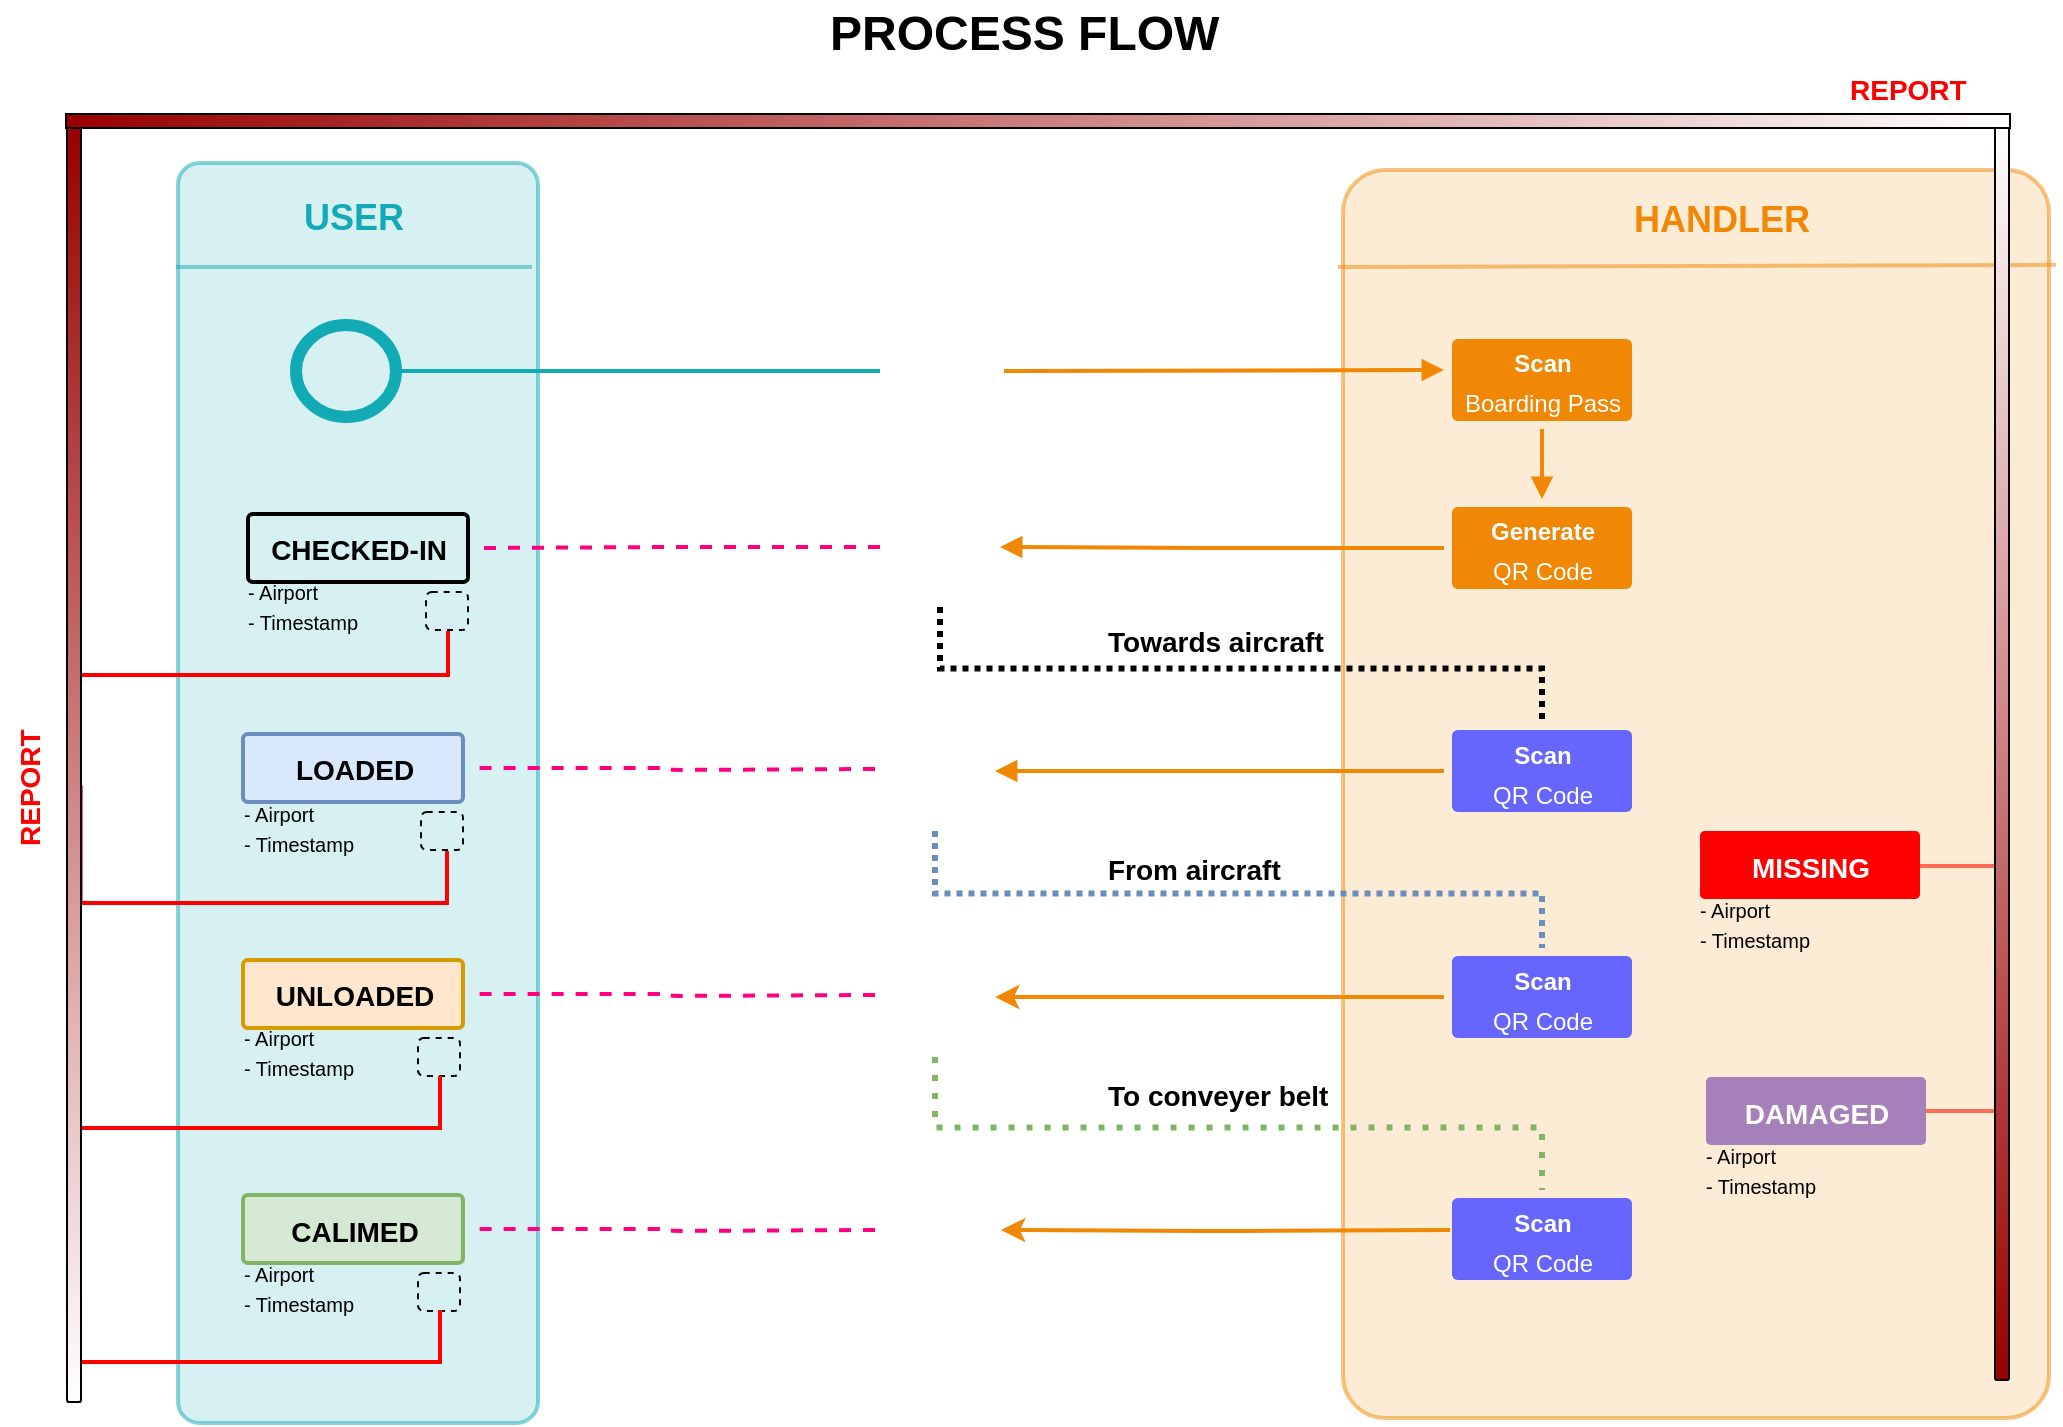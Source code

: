 <mxfile version="12.2.6" type="device" pages="1"><diagram id="alWn6k-aq_iFq4hgTjB2" name="Page-1"><mxGraphModel dx="-1552" dy="2027" grid="1" gridSize="10" guides="1" tooltips="1" connect="1" arrows="1" fold="1" page="1" pageScale="1" pageWidth="1169" pageHeight="827" math="0" shadow="0"><root><mxCell id="0"/><mxCell id="1" parent="0"/><mxCell id="n2uCzf9BtAq9mioOg3i6-161" value="" style="endArrow=none;html=1;strokeColor=#FF0000;strokeWidth=2;" edge="1" parent="1"><mxGeometry width="50" height="50" relative="1" as="geometry"><mxPoint x="3359" y="-1014.5" as="sourcePoint"/><mxPoint x="3407" y="-1014.5" as="targetPoint"/></mxGeometry></mxCell><mxCell id="n2uCzf9BtAq9mioOg3i6-160" value="" style="endArrow=none;html=1;strokeColor=#FF0000;strokeWidth=2;" edge="1" parent="1"><mxGeometry width="50" height="50" relative="1" as="geometry"><mxPoint x="3357" y="-1137" as="sourcePoint"/><mxPoint x="3407" y="-1137" as="targetPoint"/></mxGeometry></mxCell><mxCell id="n2uCzf9BtAq9mioOg3i6-1" value="" style="rounded=1;fillColor=#FAD7AC;strokeWidth=2;html=1;strokeColor=#F08705;arcSize=6;opacity=50;rotation=90;" vertex="1" parent="1"><mxGeometry x="2940" y="-1349.5" width="624" height="353" as="geometry"/></mxCell><mxCell id="n2uCzf9BtAq9mioOg3i6-2" value="" style="rounded=1;fillColor=#b0e3e6;strokeWidth=2;html=1;strokeColor=#12aab5;arcSize=6;opacity=50;rotation=90;" vertex="1" parent="1"><mxGeometry x="2268" y="-1263.5" width="630" height="180" as="geometry"/></mxCell><mxCell id="n2uCzf9BtAq9mioOg3i6-42" value="" style="shape=image;html=1;verticalAlign=top;verticalLabelPosition=bottom;labelBackgroundColor=#ffffff;imageAspect=0;aspect=fixed;image=https://cdn0.iconfinder.com/data/icons/blueberry/32/flag_mark_red.png;strokeColor=#000000;strokeWidth=2;fillColor=none;" vertex="1" parent="1"><mxGeometry x="2619.5" y="-1272.5" width="16" height="16" as="geometry"/></mxCell><mxCell id="n2uCzf9BtAq9mioOg3i6-64" value="" style="rounded=1;whiteSpace=wrap;html=1;shadow=0;dashed=1;labelBackgroundColor=none;strokeColor=#000000;strokeWidth=1;fillColor=none;" vertex="1" parent="1"><mxGeometry x="2617" y="-1274" width="21" height="19" as="geometry"/></mxCell><mxCell id="n2uCzf9BtAq9mioOg3i6-3" value="" style="edgeStyle=none;endArrow=none;startArrow=none;strokeWidth=2;html=1;strokeColor=#12aab5;fontColor=#0E8088;opacity=50;endFill=0;exitX=0.05;exitY=-0.011;exitDx=0;exitDy=0;exitPerimeter=0;" edge="1" parent="1"><mxGeometry x="2517.07" y="-1716.5" width="100" height="100" as="geometry"><mxPoint x="2492" y="-1436.5" as="sourcePoint"/><mxPoint x="2670" y="-1436.5" as="targetPoint"/></mxGeometry></mxCell><mxCell id="n2uCzf9BtAq9mioOg3i6-4" value="" style="edgeStyle=none;endArrow=none;startArrow=none;strokeWidth=2;html=1;strokeColor=#F08705;opacity=50;endFill=0;entryX=0.076;entryY=-0.01;entryDx=0;entryDy=0;entryPerimeter=0;" edge="1" parent="1" target="n2uCzf9BtAq9mioOg3i6-1"><mxGeometry x="3099" y="-1526.25" width="100" height="100" as="geometry"><mxPoint x="3073" y="-1436.5" as="sourcePoint"/><mxPoint x="3256.5" y="-1436.5" as="targetPoint"/></mxGeometry></mxCell><mxCell id="n2uCzf9BtAq9mioOg3i6-5" value="HANDLER" style="text;horizontal=0;fontSize=18;fontStyle=1;html=1;fontColor=#F08705;labelBackgroundColor=none;rotation=90;" vertex="1" parent="1"><mxGeometry x="3251" y="-1509.5" width="32" height="97" as="geometry"/></mxCell><mxCell id="n2uCzf9BtAq9mioOg3i6-6" value="&lt;div style=&quot;text-align: center&quot;&gt;&lt;span&gt;USER&lt;/span&gt;&lt;/div&gt;" style="text;horizontal=0;fontSize=18;fontStyle=1;html=1;fontColor=#12AAB5;labelBackgroundColor=none;rotation=90;" vertex="1" parent="1"><mxGeometry x="2565.5" y="-1490" width="35" height="58" as="geometry"/></mxCell><mxCell id="n2uCzf9BtAq9mioOg3i6-7" value="" style="shape=mxgraph.bpmn.shape;html=1;verticalLabelPosition=bottom;labelBackgroundColor=#ffffff;verticalAlign=top;perimeter=ellipsePerimeter;outline=end;symbol=general;fontFamily=Helvetica;fontSize=12;fontColor=#000000;align=center;strokeColor=#12AAB5;strokeWidth=2;fillColor=none;perimeterSpacing=6;" vertex="1" parent="1"><mxGeometry x="2552" y="-1407.5" width="50" height="46" as="geometry"/></mxCell><mxCell id="n2uCzf9BtAq9mioOg3i6-8" value="" style="edgeStyle=elbowEdgeStyle;elbow=horizontal;strokeWidth=2;html=1;strokeColor=#12AAB5;endArrow=none;endFill=0;entryX=0;entryY=0.5;entryDx=0;entryDy=0;exitX=0.903;exitY=0.5;exitDx=0;exitDy=0;exitPerimeter=0;" edge="1" parent="1" source="n2uCzf9BtAq9mioOg3i6-7" target="n2uCzf9BtAq9mioOg3i6-9"><mxGeometry x="1734" y="-2464" width="100" height="100" as="geometry"><mxPoint x="2614" y="-1384.5" as="sourcePoint"/><mxPoint x="2844" y="-1383.5" as="targetPoint"/></mxGeometry></mxCell><mxCell id="n2uCzf9BtAq9mioOg3i6-9" value="" style="shape=image;html=1;verticalAlign=top;verticalLabelPosition=bottom;labelBackgroundColor=#ffffff;imageAspect=0;aspect=fixed;image=https://cdn2.iconfinder.com/data/icons/ballicons-2-free/100/luggage-128.png" vertex="1" parent="1"><mxGeometry x="2844" y="-1414.5" width="60" height="60" as="geometry"/></mxCell><mxCell id="n2uCzf9BtAq9mioOg3i6-10" value="" style="edgeStyle=none;strokeWidth=2;html=1;strokeColor=#F08705;endArrow=block;endFill=1;entryX=0;entryY=0.5;entryDx=0;entryDy=0;" edge="1" parent="1"><mxGeometry x="2683" y="-1504.5" width="100" height="100" as="geometry"><mxPoint x="2906" y="-1384.5" as="sourcePoint"/><mxPoint x="3126" y="-1385" as="targetPoint"/></mxGeometry></mxCell><mxCell id="n2uCzf9BtAq9mioOg3i6-18" value="" style="edgeStyle=orthogonalEdgeStyle;rounded=1;orthogonalLoop=1;jettySize=auto;html=1;endArrow=block;endFill=1;strokeColor=#F08705;strokeWidth=2;" edge="1" parent="1" source="n2uCzf9BtAq9mioOg3i6-12" target="n2uCzf9BtAq9mioOg3i6-16"><mxGeometry relative="1" as="geometry"/></mxCell><mxCell id="n2uCzf9BtAq9mioOg3i6-12" value="&lt;font style=&quot;font-size: 12px&quot;&gt;&lt;b&gt;Scan&lt;/b&gt;&lt;br&gt;Boarding Pass&lt;/font&gt;" style="rounded=1;fillColor=#f08705;strokeWidth=2;html=1;strokeColor=none;fontColor=#FFFFFF;fontSize=16;arcSize=7;perimeterSpacing=4;" vertex="1" parent="1"><mxGeometry x="3130" y="-1400.5" width="90" height="41" as="geometry"/></mxCell><mxCell id="n2uCzf9BtAq9mioOg3i6-13" value="" style="shape=image;html=1;verticalAlign=top;verticalLabelPosition=bottom;labelBackgroundColor=#ffffff;imageAspect=0;aspect=fixed;image=https://cdn1.iconfinder.com/data/icons/travel-line-good-life/512/boarding_pass-128.png;strokeWidth=2;" vertex="1" parent="1"><mxGeometry x="3154" y="-1440.5" width="42" height="42" as="geometry"/></mxCell><mxCell id="n2uCzf9BtAq9mioOg3i6-14" value="" style="shape=image;html=1;verticalAlign=top;verticalLabelPosition=bottom;labelBackgroundColor=#ffffff;imageAspect=0;aspect=fixed;image=https://cdn0.iconfinder.com/data/icons/google-material-design-3-0/48/ic_flight_takeoff_48px-128.png;strokeWidth=2;" vertex="1" parent="1"><mxGeometry x="3225" y="-1401" width="20" height="20" as="geometry"/></mxCell><mxCell id="n2uCzf9BtAq9mioOg3i6-15" value="" style="shape=image;html=1;verticalAlign=top;verticalLabelPosition=bottom;labelBackgroundColor=#ffffff;imageAspect=0;aspect=fixed;image=https://cdn0.iconfinder.com/data/icons/glyphpack/85/info-alt-128.png;strokeWidth=2;" vertex="1" parent="1"><mxGeometry x="3226" y="-1376.5" width="16" height="16" as="geometry"/></mxCell><mxCell id="n2uCzf9BtAq9mioOg3i6-20" value="" style="edgeStyle=orthogonalEdgeStyle;rounded=1;orthogonalLoop=1;jettySize=auto;html=1;endArrow=block;endFill=1;strokeColor=#F08705;strokeWidth=2;entryX=1;entryY=0.5;entryDx=0;entryDy=0;" edge="1" parent="1" source="n2uCzf9BtAq9mioOg3i6-16" target="n2uCzf9BtAq9mioOg3i6-21"><mxGeometry relative="1" as="geometry"><mxPoint x="3054" y="-1296" as="targetPoint"/></mxGeometry></mxCell><mxCell id="n2uCzf9BtAq9mioOg3i6-16" value="&lt;font style=&quot;font-size: 12px&quot;&gt;&lt;b&gt;Generate&lt;/b&gt;&lt;br&gt;QR Code&lt;/font&gt;" style="rounded=1;fillColor=#f08705;strokeWidth=2;html=1;strokeColor=none;fontColor=#FFFFFF;fontSize=16;arcSize=7;perimeterSpacing=4;" vertex="1" parent="1"><mxGeometry x="3130" y="-1316.5" width="90" height="41" as="geometry"/></mxCell><mxCell id="n2uCzf9BtAq9mioOg3i6-17" value="" style="shape=image;html=1;verticalAlign=top;verticalLabelPosition=bottom;labelBackgroundColor=#ffffff;imageAspect=0;aspect=fixed;image=https://cdn1.iconfinder.com/data/icons/windows8_icons_iconpharm/26/qr_code.png;strokeWidth=2;" vertex="1" parent="1"><mxGeometry x="3225" y="-1308.5" width="22" height="22" as="geometry"/></mxCell><mxCell id="n2uCzf9BtAq9mioOg3i6-33" value="" style="edgeStyle=orthogonalEdgeStyle;rounded=1;orthogonalLoop=1;jettySize=auto;html=1;endArrow=none;endFill=0;strokeColor=#FF0080;strokeWidth=2;entryX=1;entryY=0.5;entryDx=0;entryDy=0;dashed=1;" edge="1" parent="1" source="n2uCzf9BtAq9mioOg3i6-21" target="n2uCzf9BtAq9mioOg3i6-35"><mxGeometry relative="1" as="geometry"><mxPoint x="2633" y="-1295.5" as="targetPoint"/></mxGeometry></mxCell><mxCell id="n2uCzf9BtAq9mioOg3i6-71" value="" style="rounded=0;orthogonalLoop=1;jettySize=auto;html=1;dashed=1;endArrow=none;endFill=0;strokeWidth=3;entryX=0.5;entryY=0;entryDx=0;entryDy=0;exitX=0.5;exitY=1;exitDx=0;exitDy=0;edgeStyle=orthogonalEdgeStyle;dashPattern=1 1;" edge="1" parent="1" source="n2uCzf9BtAq9mioOg3i6-21" target="n2uCzf9BtAq9mioOg3i6-68"><mxGeometry relative="1" as="geometry"><mxPoint x="2874" y="-1185.5" as="targetPoint"/></mxGeometry></mxCell><mxCell id="n2uCzf9BtAq9mioOg3i6-21" value="" style="shape=image;html=1;verticalAlign=top;verticalLabelPosition=bottom;labelBackgroundColor=#ffffff;imageAspect=0;aspect=fixed;image=https://cdn2.iconfinder.com/data/icons/ballicons-2-free/100/luggage-128.png" vertex="1" parent="1"><mxGeometry x="2844" y="-1326.5" width="60" height="60" as="geometry"/></mxCell><mxCell id="n2uCzf9BtAq9mioOg3i6-22" value="" style="shape=image;html=1;verticalAlign=top;verticalLabelPosition=bottom;labelBackgroundColor=#ffffff;imageAspect=0;aspect=fixed;image=https://cdn1.iconfinder.com/data/icons/windows8_icons_iconpharm/26/qr_code.png;strokeWidth=2;" vertex="1" parent="1"><mxGeometry x="2877" y="-1299.5" width="14" height="14" as="geometry"/></mxCell><mxCell id="n2uCzf9BtAq9mioOg3i6-30" value="" style="shape=image;html=1;verticalAlign=top;verticalLabelPosition=bottom;labelBackgroundColor=#ffffff;imageAspect=0;aspect=fixed;image=https://cdn2.iconfinder.com/data/icons/weather-blue-filled-line/32/weather_Flash_lightning_thunder_bolt_Electricity_storm-128.png;strokeWidth=2;fillColor=none;" vertex="1" parent="1"><mxGeometry x="2830" y="-1331.5" width="23" height="23" as="geometry"/></mxCell><mxCell id="n2uCzf9BtAq9mioOg3i6-35" value="&lt;font color=&quot;#000000&quot; style=&quot;font-size: 14px&quot;&gt;&lt;b&gt;CHECKED-IN&lt;/b&gt;&lt;/font&gt;" style="rounded=1;fillColor=none;strokeWidth=2;html=1;strokeColor=#000000;fontColor=#FFFFFF;fontSize=16;arcSize=7;perimeterSpacing=4;" vertex="1" parent="1"><mxGeometry x="2528" y="-1313" width="110" height="34" as="geometry"/></mxCell><mxCell id="n2uCzf9BtAq9mioOg3i6-36" value="" style="shape=image;html=1;verticalAlign=top;verticalLabelPosition=bottom;labelBackgroundColor=#ffffff;imageAspect=0;aspect=fixed;image=https://cdn2.iconfinder.com/data/icons/weather-blue-filled-line/32/weather_Flash_lightning_thunder_bolt_Electricity_storm-128.png;strokeWidth=2;fillColor=none;" vertex="1" parent="1"><mxGeometry x="2571.5" y="-1336" width="23" height="23" as="geometry"/></mxCell><mxCell id="n2uCzf9BtAq9mioOg3i6-37" value="" style="shape=image;html=1;verticalAlign=top;verticalLabelPosition=bottom;labelBackgroundColor=#ffffff;imageAspect=0;aspect=fixed;image=https://cdn1.iconfinder.com/data/icons/twitter-ui-colored/48/JD-24-128.png;strokeColor=#000000;strokeWidth=2;fillColor=none;" vertex="1" parent="1"><mxGeometry x="2513" y="-1333.5" width="33" height="33" as="geometry"/></mxCell><mxCell id="n2uCzf9BtAq9mioOg3i6-39" value="&lt;span style=&quot;font-size: 10px&quot;&gt;- Airport&lt;/span&gt;&lt;br&gt;&lt;span style=&quot;font-size: 10px&quot;&gt;- Timestamp&lt;/span&gt;" style="text;html=1;strokeColor=none;fillColor=none;align=left;verticalAlign=middle;whiteSpace=wrap;rounded=0;labelBackgroundColor=none;" vertex="1" parent="1"><mxGeometry x="2526" y="-1278.5" width="62" height="23" as="geometry"/></mxCell><mxCell id="n2uCzf9BtAq9mioOg3i6-68" value="&lt;font style=&quot;font-size: 12px&quot;&gt;&lt;b&gt;Scan&lt;/b&gt;&lt;br&gt;QR Code&lt;/font&gt;" style="rounded=1;fillColor=#6666FF;strokeWidth=2;html=1;strokeColor=none;fontColor=#FFFFFF;fontSize=16;arcSize=7;perimeterSpacing=4;" vertex="1" parent="1"><mxGeometry x="3130" y="-1205" width="90" height="41" as="geometry"/></mxCell><mxCell id="n2uCzf9BtAq9mioOg3i6-69" value="" style="shape=image;html=1;verticalAlign=top;verticalLabelPosition=bottom;labelBackgroundColor=#ffffff;imageAspect=0;aspect=fixed;image=https://cdn1.iconfinder.com/data/icons/windows8_icons_iconpharm/26/qr_code.png;strokeWidth=2;" vertex="1" parent="1"><mxGeometry x="3223" y="-1195.5" width="22" height="22" as="geometry"/></mxCell><mxCell id="n2uCzf9BtAq9mioOg3i6-72" value="" style="edgeStyle=orthogonalEdgeStyle;rounded=1;orthogonalLoop=1;jettySize=auto;html=1;endArrow=block;endFill=1;strokeColor=#F08705;strokeWidth=2;entryX=1;entryY=0.5;entryDx=0;entryDy=0;exitX=0;exitY=0.5;exitDx=0;exitDy=0;" edge="1" parent="1" target="n2uCzf9BtAq9mioOg3i6-73" source="n2uCzf9BtAq9mioOg3i6-68"><mxGeometry relative="1" as="geometry"><mxPoint x="3123.5" y="-1184.5" as="sourcePoint"/><mxPoint x="3051.5" y="-1185" as="targetPoint"/></mxGeometry></mxCell><mxCell id="n2uCzf9BtAq9mioOg3i6-89" value="" style="edgeStyle=orthogonalEdgeStyle;rounded=0;orthogonalLoop=1;jettySize=auto;html=1;dashed=1;dashPattern=1 1;endArrow=none;endFill=0;strokeColor=#6c8ebf;strokeWidth=3;entryX=0.5;entryY=0;entryDx=0;entryDy=0;exitX=0.5;exitY=1;exitDx=0;exitDy=0;fillColor=#dae8fc;" edge="1" parent="1" source="n2uCzf9BtAq9mioOg3i6-73" target="n2uCzf9BtAq9mioOg3i6-86"><mxGeometry relative="1" as="geometry"><mxPoint x="2871.5" y="-1076.5" as="targetPoint"/></mxGeometry></mxCell><mxCell id="n2uCzf9BtAq9mioOg3i6-73" value="" style="shape=image;html=1;verticalAlign=top;verticalLabelPosition=bottom;labelBackgroundColor=#ffffff;imageAspect=0;aspect=fixed;image=https://cdn2.iconfinder.com/data/icons/ballicons-2-free/100/luggage-128.png" vertex="1" parent="1"><mxGeometry x="2841.5" y="-1214.5" width="60" height="60" as="geometry"/></mxCell><mxCell id="n2uCzf9BtAq9mioOg3i6-74" value="" style="shape=image;html=1;verticalAlign=top;verticalLabelPosition=bottom;labelBackgroundColor=#ffffff;imageAspect=0;aspect=fixed;image=https://cdn1.iconfinder.com/data/icons/windows8_icons_iconpharm/26/qr_code.png;strokeWidth=2;" vertex="1" parent="1"><mxGeometry x="2874" y="-1187.5" width="14" height="14" as="geometry"/></mxCell><mxCell id="n2uCzf9BtAq9mioOg3i6-75" value="" style="shape=image;html=1;verticalAlign=top;verticalLabelPosition=bottom;labelBackgroundColor=#ffffff;imageAspect=0;aspect=fixed;image=https://cdn2.iconfinder.com/data/icons/weather-blue-filled-line/32/weather_Flash_lightning_thunder_bolt_Electricity_storm-128.png;strokeWidth=2;fillColor=none;" vertex="1" parent="1"><mxGeometry x="2830" y="-1228" width="23" height="23" as="geometry"/></mxCell><mxCell id="n2uCzf9BtAq9mioOg3i6-76" value="" style="rounded=1;whiteSpace=wrap;html=1;shadow=0;dashed=1;labelBackgroundColor=none;strokeColor=#000000;strokeWidth=1;fillColor=none;" vertex="1" parent="1"><mxGeometry x="2614.5" y="-1164" width="21" height="19" as="geometry"/></mxCell><mxCell id="n2uCzf9BtAq9mioOg3i6-77" value="" style="edgeStyle=orthogonalEdgeStyle;rounded=1;orthogonalLoop=1;jettySize=auto;html=1;endArrow=none;endFill=0;strokeColor=#FF0080;strokeWidth=2;entryX=1;entryY=0.5;entryDx=0;entryDy=0;dashed=1;" edge="1" parent="1" target="n2uCzf9BtAq9mioOg3i6-78"><mxGeometry relative="1" as="geometry"><mxPoint x="2841.5" y="-1185.5" as="sourcePoint"/><mxPoint x="2630.5" y="-1185.5" as="targetPoint"/></mxGeometry></mxCell><mxCell id="n2uCzf9BtAq9mioOg3i6-78" value="&lt;font color=&quot;#000000&quot; style=&quot;font-size: 14px&quot;&gt;&lt;b&gt;LOADED&lt;/b&gt;&lt;/font&gt;" style="rounded=1;fillColor=#dae8fc;strokeWidth=2;html=1;strokeColor=#6c8ebf;fontSize=16;arcSize=7;perimeterSpacing=4;" vertex="1" parent="1"><mxGeometry x="2525.5" y="-1203" width="110" height="34" as="geometry"/></mxCell><mxCell id="n2uCzf9BtAq9mioOg3i6-79" value="" style="shape=image;html=1;verticalAlign=top;verticalLabelPosition=bottom;labelBackgroundColor=#ffffff;imageAspect=0;aspect=fixed;image=https://cdn1.iconfinder.com/data/icons/twitter-ui-colored/48/JD-24-128.png;strokeColor=#000000;strokeWidth=2;fillColor=none;" vertex="1" parent="1"><mxGeometry x="2510.5" y="-1223.5" width="33" height="33" as="geometry"/></mxCell><mxCell id="n2uCzf9BtAq9mioOg3i6-80" value="&lt;span style=&quot;font-size: 10px&quot;&gt;- Airport&lt;/span&gt;&lt;br&gt;&lt;span style=&quot;font-size: 10px&quot;&gt;- Timestamp&lt;/span&gt;" style="text;html=1;strokeColor=none;fillColor=none;align=left;verticalAlign=middle;whiteSpace=wrap;rounded=0;labelBackgroundColor=none;" vertex="1" parent="1"><mxGeometry x="2523.5" y="-1167.5" width="62" height="23" as="geometry"/></mxCell><mxCell id="n2uCzf9BtAq9mioOg3i6-81" value="" style="shape=image;html=1;verticalAlign=top;verticalLabelPosition=bottom;labelBackgroundColor=#ffffff;imageAspect=0;aspect=fixed;image=https://cdn2.iconfinder.com/data/icons/weather-blue-filled-line/32/weather_Flash_lightning_thunder_bolt_Electricity_storm-128.png;strokeWidth=2;fillColor=none;" vertex="1" parent="1"><mxGeometry x="2571.5" y="-1227" width="23" height="23" as="geometry"/></mxCell><mxCell id="n2uCzf9BtAq9mioOg3i6-83" value="" style="shape=image;html=1;verticalAlign=top;verticalLabelPosition=bottom;labelBackgroundColor=#ffffff;imageAspect=0;aspect=fixed;image=https://cdn0.iconfinder.com/data/icons/blueberry/32/flag_mark_red.png;strokeColor=#000000;strokeWidth=2;fillColor=none;" vertex="1" parent="1"><mxGeometry x="2617" y="-1161" width="16" height="16" as="geometry"/></mxCell><mxCell id="n2uCzf9BtAq9mioOg3i6-98" value="" style="edgeStyle=orthogonalEdgeStyle;rounded=1;orthogonalLoop=1;jettySize=auto;html=1;endArrow=classic;endFill=1;strokeColor=#F08705;strokeWidth=2;entryX=1;entryY=0.5;entryDx=0;entryDy=0;" edge="1" parent="1" source="n2uCzf9BtAq9mioOg3i6-86" target="n2uCzf9BtAq9mioOg3i6-94"><mxGeometry relative="1" as="geometry"><mxPoint x="3054" y="-1071.5" as="targetPoint"/></mxGeometry></mxCell><mxCell id="n2uCzf9BtAq9mioOg3i6-86" value="&lt;font style=&quot;font-size: 12px&quot;&gt;&lt;b&gt;Scan&lt;/b&gt;&lt;br&gt;QR Code&lt;/font&gt;" style="rounded=1;fillColor=#6666FF;strokeWidth=2;html=1;strokeColor=none;fontColor=#FFFFFF;fontSize=16;arcSize=7;perimeterSpacing=4;" vertex="1" parent="1"><mxGeometry x="3130" y="-1092" width="90" height="41" as="geometry"/></mxCell><mxCell id="n2uCzf9BtAq9mioOg3i6-118" value="&lt;font style=&quot;font-size: 12px&quot;&gt;&lt;b&gt;Scan&lt;/b&gt;&lt;br&gt;QR Code&lt;/font&gt;" style="rounded=1;fillColor=#6666FF;strokeWidth=2;html=1;strokeColor=none;fontColor=#FFFFFF;fontSize=16;arcSize=7;perimeterSpacing=4;" vertex="1" parent="1"><mxGeometry x="3130" y="-971" width="90" height="41" as="geometry"/></mxCell><mxCell id="n2uCzf9BtAq9mioOg3i6-87" value="" style="shape=image;html=1;verticalAlign=top;verticalLabelPosition=bottom;labelBackgroundColor=#ffffff;imageAspect=0;aspect=fixed;image=https://cdn1.iconfinder.com/data/icons/windows8_icons_iconpharm/26/qr_code.png;strokeWidth=2;" vertex="1" parent="1"><mxGeometry x="3223" y="-1082.5" width="22" height="22" as="geometry"/></mxCell><mxCell id="n2uCzf9BtAq9mioOg3i6-93" value="&lt;span style=&quot;color: rgba(0 , 0 , 0 , 0) ; font-family: monospace ; font-size: 0px&quot;&gt;%3CmxGraphModel%3E%3Croot%3E%3CmxCell%20id%3D%220%22%2F%3E%3CmxCell%20id%3D%221%22%20parent%3D%220%22%2F%3E%3CmxCell%20id%3D%222%22%20value%3D%22%22%20style%3D%22shape%3Dimage%3Bhtml%3D1%3BverticalAlign%3Dtop%3BverticalLabelPosition%3Dbottom%3BlabelBackgroundColor%3D%23ffffff%3BimageAspect%3D0%3Baspect%3Dfixed%3Bimage%3Dhttps%3A%2F%2Fcdn2.iconfinder.com%2Fdata%2Ficons%2Fballicons-2-free%2F100%2Fluggage-128.png%22%20vertex%3D%221%22%20parent%3D%221%22%3E%3CmxGeometry%20x%3D%222861.5%22%20y%3D%22-850%22%20width%3D%2260%22%20height%3D%2260%22%20as%3D%22geometry%22%2F%3E%3C%2FmxCell%3E%3CmxCell%20id%3D%223%22%20value%3D%22%22%20style%3D%22shape%3Dimage%3Bhtml%3D1%3BverticalAlign%3Dtop%3BverticalLabelPosition%3Dbottom%3BlabelBackgroundColor%3D%23ffffff%3BimageAspect%3D0%3Baspect%3Dfixed%3Bimage%3Dhttps%3A%2F%2Fcdn1.iconfinder.com%2Fdata%2Ficons%2Fwindows8_icons_iconpharm%2F26%2Fqr_code.png%3BstrokeWidth%3D2%3B%22%20vertex%3D%221%22%20parent%3D%221%22%3E%3CmxGeometry%20x%3D%222894%22%20y%3D%22-823%22%20width%3D%2214%22%20height%3D%2214%22%20as%3D%22geometry%22%2F%3E%3C%2FmxCell%3E%3CmxCell%20id%3D%224%22%20value%3D%22%22%20style%3D%22shape%3Dimage%3Bhtml%3D1%3BverticalAlign%3Dtop%3BverticalLabelPosition%3Dbottom%3BlabelBackgroundColor%3D%23ffffff%3BimageAspect%3D0%3Baspect%3Dfixed%3Bimage%3Dhttps%3A%2F%2Fcdn2.iconfinder.com%2Fdata%2Ficons%2Fweather-blue-filled-line%2F32%2Fweather_Flash_lightning_thunder_bolt_Electricity_storm-128.png%3BstrokeWidth%3D2%3BfillColor%3Dnone%3B%22%20vertex%3D%221%22%20parent%3D%221%22%3E%3CmxGeometry%20x%3D%222850%22%20y%3D%22-861.5%22%20width%3D%2223%22%20height%3D%2223%22%20as%3D%22geometry%22%2F%3E%3C%2FmxCell%3E%3C%2Froot%3E%3C%2FmxGraphModel%3E&lt;/span&gt;" style="text;html=1;resizable=0;points=[];autosize=1;align=left;verticalAlign=top;spacingTop=-4;" vertex="1" parent="1"><mxGeometry x="2835" y="-1055.5" width="20" height="20" as="geometry"/></mxCell><mxCell id="n2uCzf9BtAq9mioOg3i6-94" value="" style="shape=image;html=1;verticalAlign=top;verticalLabelPosition=bottom;labelBackgroundColor=#ffffff;imageAspect=0;aspect=fixed;image=https://cdn2.iconfinder.com/data/icons/ballicons-2-free/100/luggage-128.png" vertex="1" parent="1"><mxGeometry x="2841.5" y="-1101.5" width="60" height="60" as="geometry"/></mxCell><mxCell id="n2uCzf9BtAq9mioOg3i6-95" value="" style="shape=image;html=1;verticalAlign=top;verticalLabelPosition=bottom;labelBackgroundColor=#ffffff;imageAspect=0;aspect=fixed;image=https://cdn1.iconfinder.com/data/icons/windows8_icons_iconpharm/26/qr_code.png;strokeWidth=2;" vertex="1" parent="1"><mxGeometry x="2874" y="-1075.5" width="14" height="14" as="geometry"/></mxCell><mxCell id="n2uCzf9BtAq9mioOg3i6-96" value="" style="shape=image;html=1;verticalAlign=top;verticalLabelPosition=bottom;labelBackgroundColor=#ffffff;imageAspect=0;aspect=fixed;image=https://cdn2.iconfinder.com/data/icons/weather-blue-filled-line/32/weather_Flash_lightning_thunder_bolt_Electricity_storm-128.png;strokeWidth=2;fillColor=none;" vertex="1" parent="1"><mxGeometry x="2832" y="-1114" width="23" height="23" as="geometry"/></mxCell><mxCell id="n2uCzf9BtAq9mioOg3i6-100" value="" style="edgeStyle=orthogonalEdgeStyle;rounded=1;orthogonalLoop=1;jettySize=auto;html=1;endArrow=none;endFill=0;strokeColor=#FF0080;strokeWidth=2;entryX=1;entryY=0.5;entryDx=0;entryDy=0;dashed=1;" edge="1" parent="1" target="n2uCzf9BtAq9mioOg3i6-101"><mxGeometry relative="1" as="geometry"><mxPoint x="2841.5" y="-1072.5" as="sourcePoint"/><mxPoint x="2630.5" y="-1072.5" as="targetPoint"/></mxGeometry></mxCell><mxCell id="n2uCzf9BtAq9mioOg3i6-101" value="&lt;font color=&quot;#000000&quot; style=&quot;font-size: 14px&quot;&gt;&lt;b&gt;UNLOADED&lt;/b&gt;&lt;/font&gt;" style="rounded=1;fillColor=#ffe6cc;strokeWidth=2;html=1;strokeColor=#d79b00;fontSize=16;arcSize=7;perimeterSpacing=4;" vertex="1" parent="1"><mxGeometry x="2525.5" y="-1090" width="110" height="34" as="geometry"/></mxCell><mxCell id="n2uCzf9BtAq9mioOg3i6-102" value="" style="shape=image;html=1;verticalAlign=top;verticalLabelPosition=bottom;labelBackgroundColor=#ffffff;imageAspect=0;aspect=fixed;image=https://cdn1.iconfinder.com/data/icons/twitter-ui-colored/48/JD-24-128.png;strokeColor=#000000;strokeWidth=2;fillColor=none;" vertex="1" parent="1"><mxGeometry x="2510.5" y="-1110.5" width="33" height="33" as="geometry"/></mxCell><mxCell id="n2uCzf9BtAq9mioOg3i6-103" value="&lt;span style=&quot;font-size: 10px&quot;&gt;- Airport&lt;/span&gt;&lt;br&gt;&lt;span style=&quot;font-size: 10px&quot;&gt;- Timestamp&lt;/span&gt;" style="text;html=1;strokeColor=none;fillColor=none;align=left;verticalAlign=middle;whiteSpace=wrap;rounded=0;labelBackgroundColor=none;" vertex="1" parent="1"><mxGeometry x="2523.5" y="-1055.5" width="62" height="23" as="geometry"/></mxCell><mxCell id="n2uCzf9BtAq9mioOg3i6-104" value="" style="shape=image;html=1;verticalAlign=top;verticalLabelPosition=bottom;labelBackgroundColor=#ffffff;imageAspect=0;aspect=fixed;image=https://cdn0.iconfinder.com/data/icons/blueberry/32/flag_mark_red.png;strokeColor=#000000;strokeWidth=2;fillColor=none;" vertex="1" parent="1"><mxGeometry x="2617" y="-1048" width="16" height="16" as="geometry"/></mxCell><mxCell id="n2uCzf9BtAq9mioOg3i6-105" value="" style="rounded=1;whiteSpace=wrap;html=1;shadow=0;dashed=1;labelBackgroundColor=none;strokeColor=#000000;strokeWidth=1;fillColor=none;" vertex="1" parent="1"><mxGeometry x="2613" y="-1051" width="21" height="19" as="geometry"/></mxCell><mxCell id="n2uCzf9BtAq9mioOg3i6-106" value="" style="shape=image;html=1;verticalAlign=top;verticalLabelPosition=bottom;labelBackgroundColor=#ffffff;imageAspect=0;aspect=fixed;image=https://cdn2.iconfinder.com/data/icons/weather-blue-filled-line/32/weather_Flash_lightning_thunder_bolt_Electricity_storm-128.png;strokeWidth=2;fillColor=none;" vertex="1" parent="1"><mxGeometry x="2569" y="-1113" width="23" height="23" as="geometry"/></mxCell><mxCell id="n2uCzf9BtAq9mioOg3i6-107" value="&lt;b&gt;&lt;font style=&quot;font-size: 14px&quot;&gt;Towards aircraft&lt;/font&gt;&lt;/b&gt;" style="text;html=1;resizable=0;points=[];autosize=1;align=left;verticalAlign=top;spacingTop=-4;strokeColor=none;" vertex="1" parent="1"><mxGeometry x="2956" y="-1260" width="120" height="20" as="geometry"/></mxCell><mxCell id="n2uCzf9BtAq9mioOg3i6-110" value="&lt;font style=&quot;font-size: 14px&quot;&gt;&lt;b&gt;From aircraft&lt;/b&gt;&lt;/font&gt;" style="text;html=1;resizable=0;points=[];autosize=1;align=left;verticalAlign=top;spacingTop=-4;strokeWidth=2;" vertex="1" parent="1"><mxGeometry x="2956" y="-1146.5" width="100" height="20" as="geometry"/></mxCell><mxCell id="n2uCzf9BtAq9mioOg3i6-111" value="" style="shape=image;html=1;verticalAlign=top;verticalLabelPosition=bottom;labelBackgroundColor=#ffffff;imageAspect=0;aspect=fixed;image=https://cdn0.iconfinder.com/data/icons/google-material-design-3-0/48/ic_flight_takeoff_48px-128.png;strokeWidth=2;" vertex="1" parent="1"><mxGeometry x="2894" y="-1223" width="20" height="20" as="geometry"/></mxCell><mxCell id="n2uCzf9BtAq9mioOg3i6-112" value="" style="shape=image;html=1;verticalAlign=top;verticalLabelPosition=bottom;labelBackgroundColor=#ffffff;imageAspect=0;aspect=fixed;image=https://cdn4.iconfinder.com/data/icons/aiga-symbol-signs/612/aiga_air_transportation_bg-128.png;shadow=0;dashed=1;strokeColor=#000000;strokeWidth=1;fillColor=none;" vertex="1" parent="1"><mxGeometry x="2904" y="-1328.5" width="20" height="20" as="geometry"/></mxCell><mxCell id="n2uCzf9BtAq9mioOg3i6-113" value="" style="shape=image;html=1;verticalAlign=top;verticalLabelPosition=bottom;labelBackgroundColor=#ffffff;imageAspect=0;aspect=fixed;image=https://cdn4.iconfinder.com/data/icons/aiga-symbol-signs/612/aiga_air_transportation_bg-128.png;shadow=0;dashed=1;strokeColor=#000000;strokeWidth=1;fillColor=none;" vertex="1" parent="1"><mxGeometry x="2904" y="-1422.5" width="20" height="20" as="geometry"/></mxCell><mxCell id="n2uCzf9BtAq9mioOg3i6-115" value="" style="shape=image;html=1;verticalAlign=top;verticalLabelPosition=bottom;labelBackgroundColor=#ffffff;imageAspect=0;aspect=fixed;image=https://cdn0.iconfinder.com/data/icons/google-material-design-3-0/48/ic_flight_land_48px-128.png;shadow=0;dashed=1;strokeColor=#000000;strokeWidth=1;fillColor=none;" vertex="1" parent="1"><mxGeometry x="2894" y="-1111.5" width="20" height="20" as="geometry"/></mxCell><mxCell id="n2uCzf9BtAq9mioOg3i6-120" value="" style="shape=image;html=1;verticalAlign=top;verticalLabelPosition=bottom;labelBackgroundColor=#ffffff;imageAspect=0;aspect=fixed;image=https://cdn1.iconfinder.com/data/icons/windows8_icons_iconpharm/26/qr_code.png;strokeWidth=2;" vertex="1" parent="1"><mxGeometry x="3224" y="-961.5" width="22" height="22" as="geometry"/></mxCell><mxCell id="n2uCzf9BtAq9mioOg3i6-117" value="" style="edgeStyle=orthogonalEdgeStyle;orthogonalLoop=1;jettySize=auto;html=1;endArrow=none;endFill=0;strokeColor=#82b366;strokeWidth=3;entryX=0.5;entryY=0;entryDx=0;entryDy=0;exitX=0.5;exitY=1;exitDx=0;exitDy=0;dashed=1;dashPattern=1 2;fillColor=#d5e8d4;rounded=0;" edge="1" parent="1" source="n2uCzf9BtAq9mioOg3i6-94" target="n2uCzf9BtAq9mioOg3i6-118"><mxGeometry relative="1" as="geometry"><mxPoint x="2871.5" y="-961.5" as="targetPoint"/></mxGeometry></mxCell><mxCell id="n2uCzf9BtAq9mioOg3i6-121" value="" style="edgeStyle=orthogonalEdgeStyle;rounded=1;orthogonalLoop=1;jettySize=auto;html=1;endArrow=classic;endFill=1;strokeColor=#F08705;strokeWidth=2;entryX=1;entryY=0.5;entryDx=0;entryDy=0;" edge="1" parent="1" target="n2uCzf9BtAq9mioOg3i6-122"><mxGeometry relative="1" as="geometry"><mxPoint x="3129" y="-955" as="sourcePoint"/><mxPoint x="3057" y="-955" as="targetPoint"/></mxGeometry></mxCell><mxCell id="n2uCzf9BtAq9mioOg3i6-122" value="" style="shape=image;html=1;verticalAlign=top;verticalLabelPosition=bottom;labelBackgroundColor=#ffffff;imageAspect=0;aspect=fixed;image=https://cdn2.iconfinder.com/data/icons/ballicons-2-free/100/luggage-128.png" vertex="1" parent="1"><mxGeometry x="2844.5" y="-985" width="60" height="60" as="geometry"/></mxCell><mxCell id="n2uCzf9BtAq9mioOg3i6-123" value="" style="shape=image;html=1;verticalAlign=top;verticalLabelPosition=bottom;labelBackgroundColor=#ffffff;imageAspect=0;aspect=fixed;image=https://cdn1.iconfinder.com/data/icons/windows8_icons_iconpharm/26/qr_code.png;strokeWidth=2;" vertex="1" parent="1"><mxGeometry x="2877" y="-959" width="14" height="14" as="geometry"/></mxCell><mxCell id="n2uCzf9BtAq9mioOg3i6-124" value="" style="shape=image;html=1;verticalAlign=top;verticalLabelPosition=bottom;labelBackgroundColor=#ffffff;imageAspect=0;aspect=fixed;image=https://cdn2.iconfinder.com/data/icons/weather-blue-filled-line/32/weather_Flash_lightning_thunder_bolt_Electricity_storm-128.png;strokeWidth=2;fillColor=none;" vertex="1" parent="1"><mxGeometry x="2835" y="-997.5" width="23" height="23" as="geometry"/></mxCell><mxCell id="n2uCzf9BtAq9mioOg3i6-125" value="" style="shape=image;html=1;verticalAlign=top;verticalLabelPosition=bottom;labelBackgroundColor=#ffffff;imageAspect=0;aspect=fixed;image=https://cdn4.iconfinder.com/data/icons/aiga-symbol-signs/612/aiga_air_transportation_bg-128.png;shadow=0;dashed=1;strokeColor=#000000;strokeWidth=1;fillColor=none;" vertex="1" parent="1"><mxGeometry x="2904" y="-988" width="20" height="20" as="geometry"/></mxCell><mxCell id="n2uCzf9BtAq9mioOg3i6-126" value="" style="edgeStyle=orthogonalEdgeStyle;rounded=1;orthogonalLoop=1;jettySize=auto;html=1;endArrow=none;endFill=0;strokeColor=#FF0080;strokeWidth=2;entryX=1;entryY=0.5;entryDx=0;entryDy=0;dashed=1;" edge="1" parent="1" target="n2uCzf9BtAq9mioOg3i6-127"><mxGeometry relative="1" as="geometry"><mxPoint x="2841.5" y="-955" as="sourcePoint"/><mxPoint x="2630.5" y="-955" as="targetPoint"/></mxGeometry></mxCell><mxCell id="n2uCzf9BtAq9mioOg3i6-127" value="&lt;font color=&quot;#000000&quot; style=&quot;font-size: 14px&quot;&gt;&lt;b&gt;CALIMED&lt;/b&gt;&lt;/font&gt;" style="rounded=1;fillColor=#d5e8d4;strokeWidth=2;html=1;strokeColor=#82b366;fontSize=16;arcSize=7;perimeterSpacing=4;" vertex="1" parent="1"><mxGeometry x="2525.5" y="-972.5" width="110" height="34" as="geometry"/></mxCell><mxCell id="n2uCzf9BtAq9mioOg3i6-128" value="" style="shape=image;html=1;verticalAlign=top;verticalLabelPosition=bottom;labelBackgroundColor=#ffffff;imageAspect=0;aspect=fixed;image=https://cdn1.iconfinder.com/data/icons/twitter-ui-colored/48/JD-24-128.png;strokeColor=#000000;strokeWidth=2;fillColor=none;" vertex="1" parent="1"><mxGeometry x="2510.5" y="-993" width="33" height="33" as="geometry"/></mxCell><mxCell id="n2uCzf9BtAq9mioOg3i6-129" value="&lt;span style=&quot;font-size: 10px&quot;&gt;- Airport&lt;/span&gt;&lt;br&gt;&lt;span style=&quot;font-size: 10px&quot;&gt;- Timestamp&lt;/span&gt;" style="text;html=1;strokeColor=none;fillColor=none;align=left;verticalAlign=middle;whiteSpace=wrap;rounded=0;labelBackgroundColor=none;" vertex="1" parent="1"><mxGeometry x="2523.5" y="-938" width="62" height="23" as="geometry"/></mxCell><mxCell id="n2uCzf9BtAq9mioOg3i6-130" value="" style="rounded=1;whiteSpace=wrap;html=1;shadow=0;dashed=1;labelBackgroundColor=none;strokeColor=#000000;strokeWidth=1;fillColor=none;" vertex="1" parent="1"><mxGeometry x="2613" y="-933.5" width="21" height="19" as="geometry"/></mxCell><mxCell id="n2uCzf9BtAq9mioOg3i6-131" value="" style="shape=image;html=1;verticalAlign=top;verticalLabelPosition=bottom;labelBackgroundColor=#ffffff;imageAspect=0;aspect=fixed;image=https://cdn2.iconfinder.com/data/icons/weather-blue-filled-line/32/weather_Flash_lightning_thunder_bolt_Electricity_storm-128.png;strokeWidth=2;fillColor=none;" vertex="1" parent="1"><mxGeometry x="2569" y="-995.5" width="23" height="23" as="geometry"/></mxCell><mxCell id="n2uCzf9BtAq9mioOg3i6-133" value="" style="shape=image;html=1;verticalAlign=top;verticalLabelPosition=bottom;labelBackgroundColor=#ffffff;imageAspect=0;aspect=fixed;image=https://cdn0.iconfinder.com/data/icons/blueberry/32/flag_mark_red.png;strokeColor=#000000;strokeWidth=2;fillColor=none;" vertex="1" parent="1"><mxGeometry x="2616" y="-930.5" width="16" height="16" as="geometry"/></mxCell><mxCell id="n2uCzf9BtAq9mioOg3i6-134" value="&lt;b&gt;&lt;font style=&quot;font-size: 14px&quot;&gt;To conveyer belt&lt;/font&gt;&lt;/b&gt;" style="text;html=1;resizable=0;points=[];autosize=1;align=left;verticalAlign=top;spacingTop=-4;strokeWidth=2;" vertex="1" parent="1"><mxGeometry x="2956" y="-1033" width="130" height="20" as="geometry"/></mxCell><mxCell id="n2uCzf9BtAq9mioOg3i6-142" value="" style="edgeStyle=orthogonalEdgeStyle;rounded=0;orthogonalLoop=1;jettySize=auto;html=1;endArrow=none;endFill=0;strokeColor=#FF0000;strokeWidth=2;" edge="1" parent="1"><mxGeometry relative="1" as="geometry"><mxPoint x="2445" y="-1232.5" as="sourcePoint"/><mxPoint x="2628" y="-1254.5" as="targetPoint"/><Array as="points"><mxPoint x="2628" y="-1232.5"/></Array></mxGeometry></mxCell><mxCell id="n2uCzf9BtAq9mioOg3i6-143" value="" style="edgeStyle=orthogonalEdgeStyle;rounded=0;orthogonalLoop=1;jettySize=auto;html=1;endArrow=none;endFill=0;strokeColor=#FF0000;strokeWidth=2;entryX=0.25;entryY=1;entryDx=0;entryDy=0;exitX=0.517;exitY=0.026;exitDx=0;exitDy=0;exitPerimeter=0;" edge="1" parent="1" source="n2uCzf9BtAq9mioOg3i6-140"><mxGeometry relative="1" as="geometry"><mxPoint x="2455.5" y="-1120.5" as="sourcePoint"/><mxPoint x="2627.5" y="-1144.5" as="targetPoint"/><Array as="points"><mxPoint x="2628" y="-1118.5"/></Array></mxGeometry></mxCell><mxCell id="n2uCzf9BtAq9mioOg3i6-144" value="" style="edgeStyle=orthogonalEdgeStyle;rounded=0;orthogonalLoop=1;jettySize=auto;html=1;endArrow=none;endFill=0;strokeColor=#FF0000;strokeWidth=2;entryX=0.25;entryY=1;entryDx=0;entryDy=0;exitX=0.517;exitY=0.026;exitDx=0;exitDy=0;exitPerimeter=0;" edge="1" parent="1"><mxGeometry relative="1" as="geometry"><mxPoint x="2440" y="-1006" as="sourcePoint"/><mxPoint x="2624" y="-1032" as="targetPoint"/><Array as="points"><mxPoint x="2624" y="-1006"/></Array></mxGeometry></mxCell><mxCell id="n2uCzf9BtAq9mioOg3i6-145" value="" style="edgeStyle=orthogonalEdgeStyle;rounded=0;orthogonalLoop=1;jettySize=auto;html=1;endArrow=none;endFill=0;strokeColor=#FF0000;strokeWidth=2;entryX=0.25;entryY=1;entryDx=0;entryDy=0;exitX=0.517;exitY=0.026;exitDx=0;exitDy=0;exitPerimeter=0;" edge="1" parent="1"><mxGeometry relative="1" as="geometry"><mxPoint x="2440" y="-889" as="sourcePoint"/><mxPoint x="2624" y="-915" as="targetPoint"/><Array as="points"><mxPoint x="2624" y="-889.5"/></Array></mxGeometry></mxCell><mxCell id="n2uCzf9BtAq9mioOg3i6-140" value="" style="rounded=1;whiteSpace=wrap;html=1;rotation=90;fillColor=#990000;gradientColor=#ffffff;gradientDirection=east;glass=0;" vertex="1" parent="1"><mxGeometry x="2122" y="-1191.5" width="638" height="7" as="geometry"/></mxCell><mxCell id="n2uCzf9BtAq9mioOg3i6-149" value="&lt;font style=&quot;font-size: 14px&quot; color=&quot;#ff0000&quot;&gt;&lt;b&gt;REPORT&amp;nbsp;&lt;/b&gt;&lt;/font&gt;" style="text;html=1;rotation=-90;" vertex="1" parent="1"><mxGeometry x="2378" y="-1201" width="82" height="30" as="geometry"/></mxCell><mxCell id="n2uCzf9BtAq9mioOg3i6-150" value="" style="shape=image;html=1;verticalAlign=top;verticalLabelPosition=bottom;labelBackgroundColor=#ffffff;imageAspect=0;aspect=fixed;image=https://cdn0.iconfinder.com/data/icons/blueberry/32/flag_mark_red.png;strokeColor=#000000;strokeWidth=2;fillColor=none;rotation=-90;" vertex="1" parent="1"><mxGeometry x="2411" y="-1223.5" width="16" height="16" as="geometry"/></mxCell><mxCell id="n2uCzf9BtAq9mioOg3i6-155" value="&lt;font style=&quot;font-size: 14px&quot;&gt;&lt;b&gt;MISSING&lt;/b&gt;&lt;/font&gt;" style="rounded=1;fillColor=#FF0000;strokeWidth=2;html=1;strokeColor=none;fontColor=#FFFFFF;fontSize=16;arcSize=7;perimeterSpacing=4;gradientColor=none;gradientDirection=east;" vertex="1" parent="1"><mxGeometry x="3254" y="-1154.5" width="110" height="34" as="geometry"/></mxCell><mxCell id="n2uCzf9BtAq9mioOg3i6-156" value="" style="shape=image;html=1;verticalAlign=top;verticalLabelPosition=bottom;labelBackgroundColor=#ffffff;imageAspect=0;aspect=fixed;image=https://cdn1.iconfinder.com/data/icons/twitter-ui-colored/48/JD-24-128.png;strokeColor=#000000;strokeWidth=2;fillColor=none;" vertex="1" parent="1"><mxGeometry x="3242" y="-1170.5" width="33" height="33" as="geometry"/></mxCell><mxCell id="n2uCzf9BtAq9mioOg3i6-157" value="&lt;span style=&quot;font-size: 10px&quot;&gt;- Airport&lt;/span&gt;&lt;br&gt;&lt;span style=&quot;font-size: 10px&quot;&gt;- Timestamp&lt;/span&gt;" style="text;html=1;strokeColor=none;fillColor=none;align=left;verticalAlign=middle;whiteSpace=wrap;rounded=0;labelBackgroundColor=none;" vertex="1" parent="1"><mxGeometry x="3252" y="-1120" width="62" height="23" as="geometry"/></mxCell><mxCell id="n2uCzf9BtAq9mioOg3i6-162" value="&lt;font style=&quot;font-size: 14px&quot;&gt;&lt;b&gt;DAMAGED&lt;/b&gt;&lt;/font&gt;" style="rounded=1;fillColor=#A680B8;strokeWidth=2;html=1;strokeColor=none;fontColor=#FFFFFF;fontSize=16;arcSize=7;perimeterSpacing=4;gradientColor=none;gradientDirection=north;" vertex="1" parent="1"><mxGeometry x="3257" y="-1031.5" width="110" height="34" as="geometry"/></mxCell><mxCell id="n2uCzf9BtAq9mioOg3i6-163" value="" style="shape=image;html=1;verticalAlign=top;verticalLabelPosition=bottom;labelBackgroundColor=#ffffff;imageAspect=0;aspect=fixed;image=https://cdn1.iconfinder.com/data/icons/twitter-ui-colored/48/JD-24-128.png;strokeColor=#000000;strokeWidth=2;fillColor=none;" vertex="1" parent="1"><mxGeometry x="3245" y="-1047.5" width="33" height="33" as="geometry"/></mxCell><mxCell id="n2uCzf9BtAq9mioOg3i6-164" value="&lt;span style=&quot;font-size: 10px&quot;&gt;- Airport&lt;/span&gt;&lt;br&gt;&lt;span style=&quot;font-size: 10px&quot;&gt;- Timestamp&lt;/span&gt;" style="text;html=1;strokeColor=none;fillColor=none;align=left;verticalAlign=middle;whiteSpace=wrap;rounded=0;labelBackgroundColor=none;" vertex="1" parent="1"><mxGeometry x="3255" y="-997" width="62" height="23" as="geometry"/></mxCell><mxCell id="n2uCzf9BtAq9mioOg3i6-165" value="" style="shape=image;html=1;verticalAlign=top;verticalLabelPosition=bottom;labelBackgroundColor=#ffffff;imageAspect=0;aspect=fixed;image=https://cdn4.iconfinder.com/data/icons/the-weather-is-nice-today/64/weather_11-128.png;shadow=0;dashed=1;strokeColor=#000000;strokeWidth=2;fillColor=#A680B8;gradientColor=none;" vertex="1" parent="1"><mxGeometry x="3303" y="-1053" width="23" height="23" as="geometry"/></mxCell><mxCell id="n2uCzf9BtAq9mioOg3i6-166" value="" style="shape=image;html=1;verticalAlign=top;verticalLabelPosition=bottom;labelBackgroundColor=#ffffff;imageAspect=0;aspect=fixed;image=https://cdn4.iconfinder.com/data/icons/the-weather-is-nice-today/64/weather_11-128.png;shadow=0;dashed=1;strokeColor=#000000;strokeWidth=2;fillColor=#A680B8;gradientColor=none;" vertex="1" parent="1"><mxGeometry x="3300.5" y="-1177" width="23" height="23" as="geometry"/></mxCell><mxCell id="n2uCzf9BtAq9mioOg3i6-147" value="" style="rounded=1;whiteSpace=wrap;html=1;rotation=90;fillColor=#990000;gradientColor=#ffffff;gradientDirection=west;glass=0;" vertex="1" parent="1"><mxGeometry x="3090" y="-1198.5" width="630" height="7" as="geometry"/></mxCell><mxCell id="n2uCzf9BtAq9mioOg3i6-169" value="&lt;font style=&quot;font-size: 14px&quot; color=&quot;#ff0000&quot;&gt;&lt;b&gt;REPORT&amp;nbsp;&lt;/b&gt;&lt;/font&gt;" style="text;html=1;rotation=0;" vertex="1" parent="1"><mxGeometry x="3327" y="-1540" width="82" height="30" as="geometry"/></mxCell><mxCell id="n2uCzf9BtAq9mioOg3i6-170" value="" style="shape=image;html=1;verticalAlign=top;verticalLabelPosition=bottom;labelBackgroundColor=#ffffff;imageAspect=0;aspect=fixed;image=https://cdn0.iconfinder.com/data/icons/blueberry/32/flag_mark_red.png;strokeColor=#000000;strokeWidth=2;fillColor=none;rotation=0;" vertex="1" parent="1"><mxGeometry x="3391" y="-1533" width="16" height="16" as="geometry"/></mxCell><mxCell id="n2uCzf9BtAq9mioOg3i6-146" value="" style="rounded=1;whiteSpace=wrap;html=1;rotation=0;fillColor=#990000;arcSize=0;gradientColor=#ffffff;gradientDirection=east;glass=0;" vertex="1" parent="1"><mxGeometry x="2437" y="-1513" width="972" height="7" as="geometry"/></mxCell><mxCell id="n2uCzf9BtAq9mioOg3i6-177" value="" style="shape=image;html=1;verticalAlign=top;verticalLabelPosition=bottom;labelBackgroundColor=#ffffff;imageAspect=0;aspect=fixed;image=https://cdn3.iconfinder.com/data/icons/iconic-1/32/plus_alt-128.png;shadow=0;glass=1;dashed=1;strokeColor=#000000;strokeWidth=2;fillColor=#6666FF;gradientColor=none;" vertex="1" parent="1"><mxGeometry x="3144" y="-1353.5" width="20" height="20" as="geometry"/></mxCell><mxCell id="n2uCzf9BtAq9mioOg3i6-181" value="&lt;b style=&quot;font-size: 24px&quot;&gt;&lt;font style=&quot;font-size: 24px&quot;&gt;PROCESS FLOW&lt;/font&gt;&lt;/b&gt;" style="text;html=1;resizable=0;points=[];autosize=1;align=left;verticalAlign=top;spacingTop=-4;fontSize=24;" vertex="1" parent="1"><mxGeometry x="2817" y="-1570" width="210" height="30" as="geometry"/></mxCell></root></mxGraphModel></diagram></mxfile>